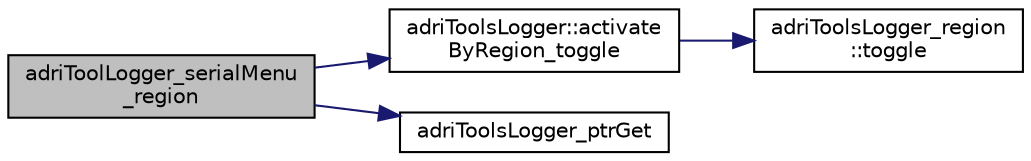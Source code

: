 digraph "adriToolLogger_serialMenu_region"
{
 // LATEX_PDF_SIZE
  edge [fontname="Helvetica",fontsize="10",labelfontname="Helvetica",labelfontsize="10"];
  node [fontname="Helvetica",fontsize="10",shape=record];
  rankdir="LR";
  Node1 [label="adriToolLogger_serialMenu\l_region",height=0.2,width=0.4,color="black", fillcolor="grey75", style="filled", fontcolor="black",tooltip="fonction pour le keyboard, active/desactive totalement la region voullu"];
  Node1 -> Node2 [color="midnightblue",fontsize="10",style="solid",fontname="Helvetica"];
  Node2 [label="adriToolsLogger::activate\lByRegion_toggle",height=0.2,width=0.4,color="black", fillcolor="white", style="filled",URL="$classadri_tools_logger.html#aa2d1e31a1b30e23ee8911fe886d32a6f",tooltip="active/desactive totalement la region voullu"];
  Node2 -> Node3 [color="midnightblue",fontsize="10",style="solid",fontname="Helvetica"];
  Node3 [label="adriToolsLogger_region\l::toggle",height=0.2,width=0.4,color="black", fillcolor="white", style="filled",URL="$classadri_tools_logger__region.html#a74ff222ab8308667ee25d77f7105bfd1",tooltip="active/desactive totalement la region"];
  Node1 -> Node4 [color="midnightblue",fontsize="10",style="solid",fontname="Helvetica"];
  Node4 [label="adriToolsLogger_ptrGet",height=0.2,width=0.4,color="black", fillcolor="white", style="filled",URL="$logger_8cpp.html#a116548807732c186911fa15ac1f1f5f8",tooltip="ptr ver la dernierre instance de la classe \"adriToolsLogger\""];
}
